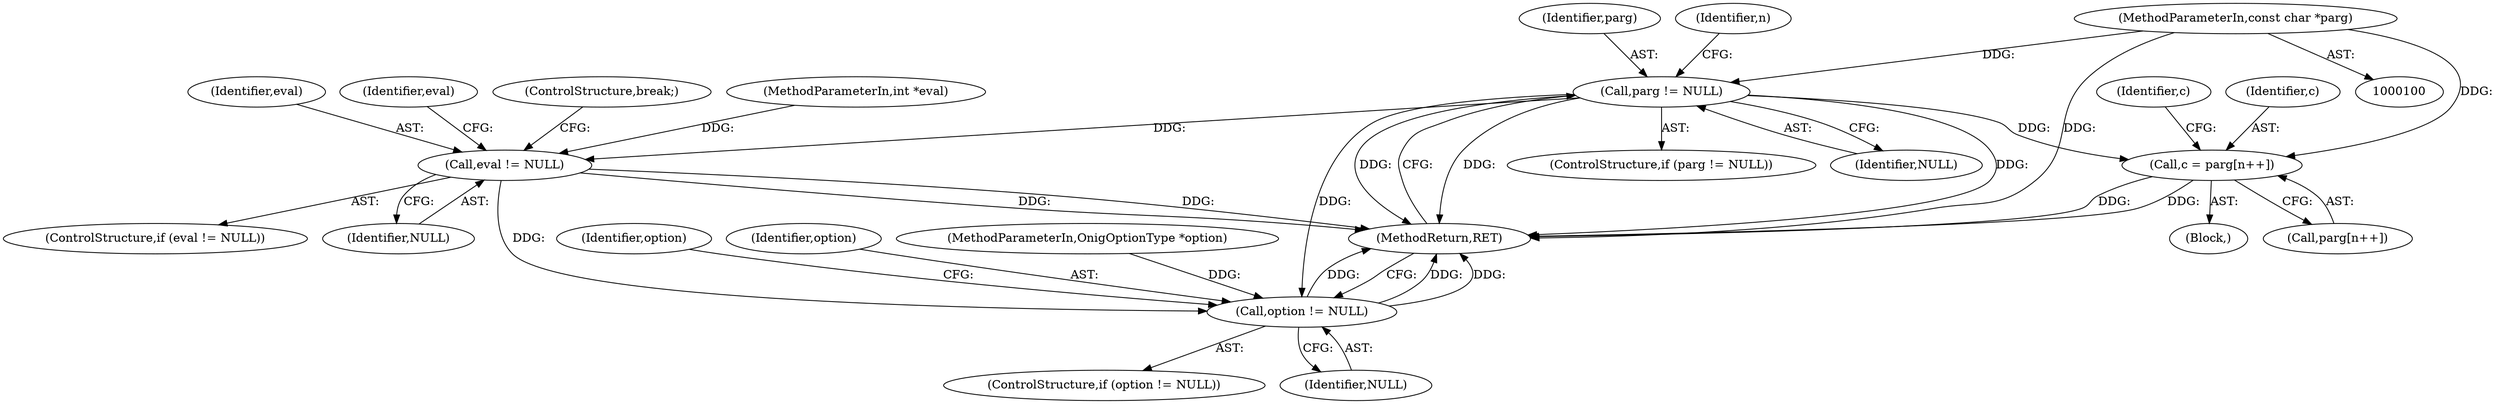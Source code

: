 digraph "0_php-src_5b597a2e5b28e2d5a52fc1be13f425f08f47cb62?w=1_4@pointer" {
"1000118" [label="(Call,parg != NULL)"];
"1000101" [label="(MethodParameterIn,const char *parg)"];
"1000130" [label="(Call,c = parg[n++])"];
"1000226" [label="(Call,eval != NULL)"];
"1000237" [label="(Call,option != NULL)"];
"1000226" [label="(Call,eval != NULL)"];
"1000130" [label="(Call,c = parg[n++])"];
"1000117" [label="(ControlStructure,if (parg != NULL))"];
"1000244" [label="(MethodReturn,RET)"];
"1000101" [label="(MethodParameterIn,const char *parg)"];
"1000237" [label="(Call,option != NULL)"];
"1000242" [label="(Identifier,option)"];
"1000120" [label="(Identifier,NULL)"];
"1000225" [label="(ControlStructure,if (eval != NULL))"];
"1000119" [label="(Identifier,parg)"];
"1000236" [label="(ControlStructure,if (option != NULL))"];
"1000118" [label="(Call,parg != NULL)"];
"1000129" [label="(Block,)"];
"1000123" [label="(Identifier,n)"];
"1000137" [label="(Identifier,c)"];
"1000131" [label="(Identifier,c)"];
"1000227" [label="(Identifier,eval)"];
"1000238" [label="(Identifier,option)"];
"1000231" [label="(Identifier,eval)"];
"1000239" [label="(Identifier,NULL)"];
"1000228" [label="(Identifier,NULL)"];
"1000233" [label="(ControlStructure,break;)"];
"1000103" [label="(MethodParameterIn,OnigOptionType *option)"];
"1000132" [label="(Call,parg[n++])"];
"1000105" [label="(MethodParameterIn,int *eval)"];
"1000118" -> "1000117"  [label="AST: "];
"1000118" -> "1000120"  [label="CFG: "];
"1000119" -> "1000118"  [label="AST: "];
"1000120" -> "1000118"  [label="AST: "];
"1000123" -> "1000118"  [label="CFG: "];
"1000244" -> "1000118"  [label="CFG: "];
"1000118" -> "1000244"  [label="DDG: "];
"1000118" -> "1000244"  [label="DDG: "];
"1000118" -> "1000244"  [label="DDG: "];
"1000101" -> "1000118"  [label="DDG: "];
"1000118" -> "1000130"  [label="DDG: "];
"1000118" -> "1000226"  [label="DDG: "];
"1000118" -> "1000237"  [label="DDG: "];
"1000101" -> "1000100"  [label="AST: "];
"1000101" -> "1000244"  [label="DDG: "];
"1000101" -> "1000130"  [label="DDG: "];
"1000130" -> "1000129"  [label="AST: "];
"1000130" -> "1000132"  [label="CFG: "];
"1000131" -> "1000130"  [label="AST: "];
"1000132" -> "1000130"  [label="AST: "];
"1000137" -> "1000130"  [label="CFG: "];
"1000130" -> "1000244"  [label="DDG: "];
"1000130" -> "1000244"  [label="DDG: "];
"1000226" -> "1000225"  [label="AST: "];
"1000226" -> "1000228"  [label="CFG: "];
"1000227" -> "1000226"  [label="AST: "];
"1000228" -> "1000226"  [label="AST: "];
"1000231" -> "1000226"  [label="CFG: "];
"1000233" -> "1000226"  [label="CFG: "];
"1000226" -> "1000244"  [label="DDG: "];
"1000226" -> "1000244"  [label="DDG: "];
"1000105" -> "1000226"  [label="DDG: "];
"1000226" -> "1000237"  [label="DDG: "];
"1000237" -> "1000236"  [label="AST: "];
"1000237" -> "1000239"  [label="CFG: "];
"1000238" -> "1000237"  [label="AST: "];
"1000239" -> "1000237"  [label="AST: "];
"1000242" -> "1000237"  [label="CFG: "];
"1000244" -> "1000237"  [label="CFG: "];
"1000237" -> "1000244"  [label="DDG: "];
"1000237" -> "1000244"  [label="DDG: "];
"1000237" -> "1000244"  [label="DDG: "];
"1000103" -> "1000237"  [label="DDG: "];
}
